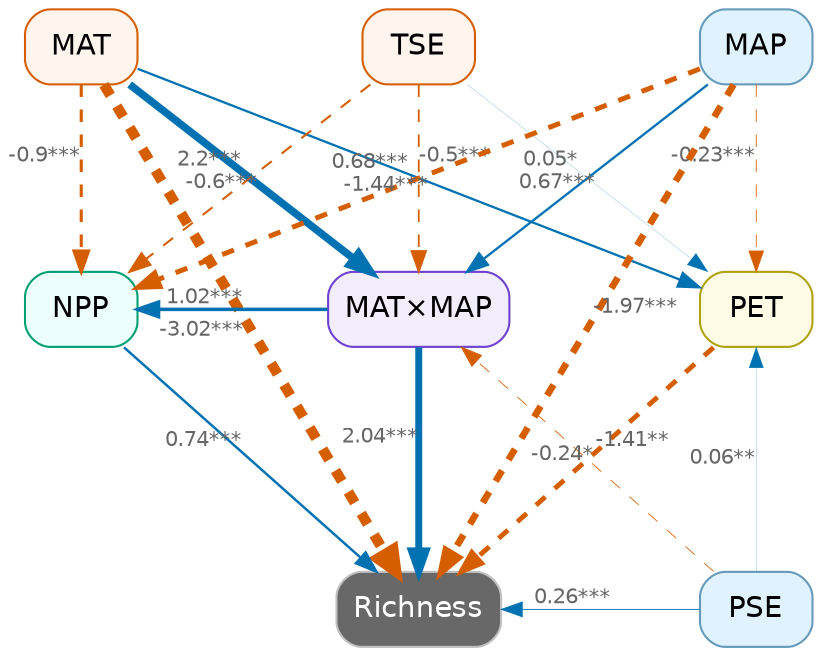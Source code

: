 digraph G {
    
    layout="neato"
    edge [fontname="helvetica", fontcolor="grey40", color="grey40", fontsize=10]
    node [shape="Mrecord", style="filled", fillcolor="grey95", 
    fontname="helvetica"]
    
    MAT[label="MAT", fillcolor="#fff5ee", color="#d55e00", pos="-2.25, 3.75!"]
    TSE[label="TSE", fillcolor="#fff5ee", color="#d55e00", pos="-0.00, 3.75!"]
    MAP[label="MAP", fillcolor="#E0F2FD", color="#659ABB", pos=" 2.25, 3.75!"]
    PSE[label="PSE", fillcolor="#E0F2FD", color="#659ABB", pos=" 2.25, 0.00!"]
    MTP[label="MAT&times;MAP", fillcolor="#f2edfb", color="#6f41cf", pos="0, 2!"]
    
    NPP[label="NPP",    fillcolor="#ecfffa", color="#009e73", pos="-2.25, 2.0!"]
    PET[label="PET",    fillcolor="#fdfbe6", color="#aea30e", pos=" 2.25, 2.0!"]
    S[label="Richness", fillcolor="#686868", color="#c0c0c0", pos=" 0.00, 0.0!",
    fontcolor= "white"]
    
    MAT -> S[label="-3.02***", penwidth=5.00, style="dashed", color="#d55e00"]		
    MAP -> S[label="-1.97***", penwidth=3.25, style="dashed", color="#d55e00"]		
    PSE -> S[label="0.26***",  penwidth=0.45, style="solid",  color="#0072b2"]		
    MTP -> S[label="2.04***",  penwidth=3.35, style="solid",  color="#0072b2"]		
    PET -> S[label="-1.41**",  penwidth=2.35, style="dashed", color="#d55e00"]		
    NPP -> S[label="0.74***",  penwidth=1.20, style="solid",  color="#0072b2"]
    
    MAT -> MTP[label="2.2***",   penwidth=3.65, style="solid",  color = "#0072b2"]		
    TSE -> MTP[label="-0.5***",  penwidth=0.85, style="dashed", color = "#d55e00"]		
    MAP -> MTP[label="0.67***",  penwidth=1.10, style="solid",  color = "#0072b2"]		
    PSE -> MTP[label="-0.24*",   penwidth=0.40, style="dashed", color = "#d55e00"]
    MAT -> PET[label="0.68***",  penwidth=1.10, style="solid",  color = "#0072b2"]		
    TSE -> PET[label="0.05*",    penwidth=0.10, style="solid",  color = "#0072b2"]		
    MAP -> PET[label="-0.23***", penwidth=0.40, style="dashed", color = "#d55e00"]		
    PSE -> PET[label="0.06**",   penwidth=0.10, style="solid",  color = "#0072b2"]		
    MAT -> NPP[label="-0.9***",  penwidth=1.50, style="dashed", color = "#d55e00"]		
    TSE -> NPP[label="-0.6***",  penwidth=1.00, style="dashed", color = "#d55e00"]		
    MAP -> NPP[label="-1.44***", penwidth=2.40, style="dashed", color = "#d55e00"]		
    MTP -> NPP[label="1.02***",  penwidth=1.70, style="solid",  color = "#0072b2"]

}

